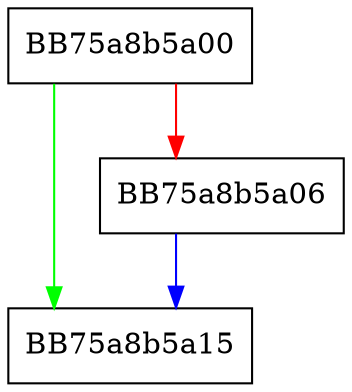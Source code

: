 digraph _Do_call {
  node [shape="box"];
  graph [splines=ortho];
  BB75a8b5a00 -> BB75a8b5a15 [color="green"];
  BB75a8b5a00 -> BB75a8b5a06 [color="red"];
  BB75a8b5a06 -> BB75a8b5a15 [color="blue"];
}